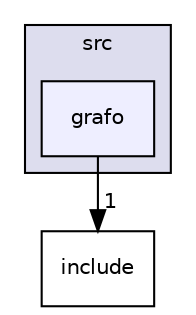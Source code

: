 digraph "/home/luiz/Documentos/MP/MP-Proj-Final/src/grafo" {
  compound=true
  node [ fontsize="10", fontname="Helvetica"];
  edge [ labelfontsize="10", labelfontname="Helvetica"];
  subgraph clusterdir_68267d1309a1af8e8297ef4c3efbcdba {
    graph [ bgcolor="#ddddee", pencolor="black", label="src" fontname="Helvetica", fontsize="10", URL="dir_68267d1309a1af8e8297ef4c3efbcdba.html"]
  dir_914935666f2d1c2e581c51c6d221d14f [shape=box, label="grafo", style="filled", fillcolor="#eeeeff", pencolor="black", URL="dir_914935666f2d1c2e581c51c6d221d14f.html"];
  }
  dir_d44c64559bbebec7f509842c48db8b23 [shape=box label="include" URL="dir_d44c64559bbebec7f509842c48db8b23.html"];
  dir_914935666f2d1c2e581c51c6d221d14f->dir_d44c64559bbebec7f509842c48db8b23 [headlabel="1", labeldistance=1.5 headhref="dir_000003_000000.html"];
}
